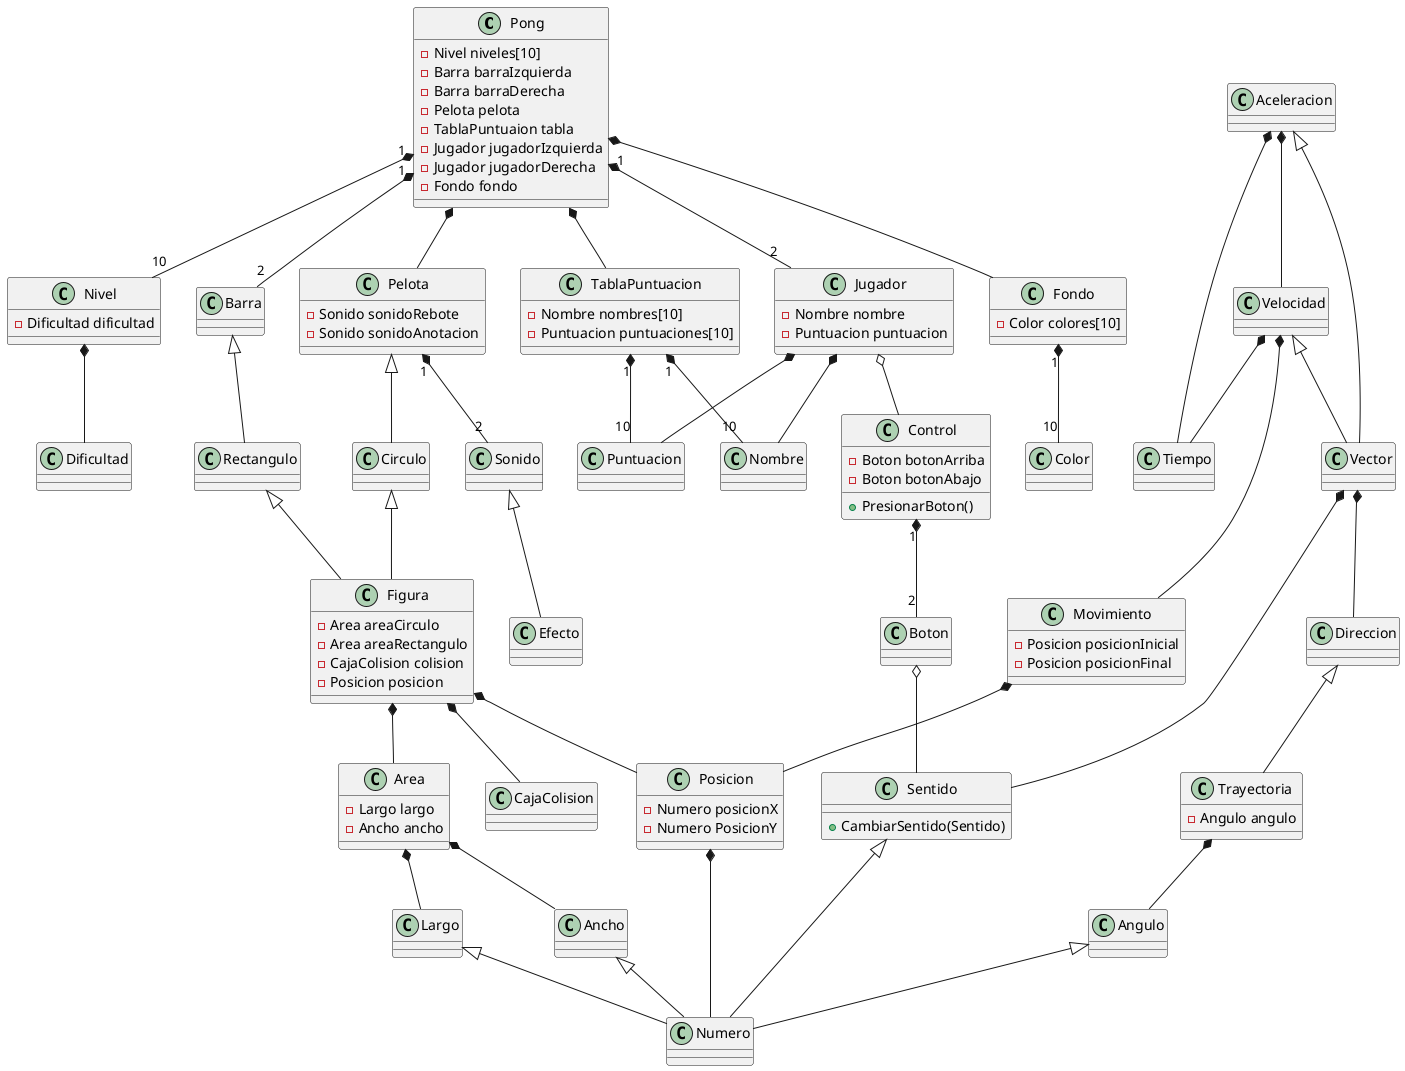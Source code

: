 @startuml Pong 
class Pong
class Jugador
class Fondo
class Sonido
class Efecto
class Nivel
Class Pelota
class Aceleracion
class Puntuacion
class Angulo
class Barra
class Velocidad
class Movimiento
class Control
class Boton
class TablaPuntuacion
class Color
class Dificultad
class Nombre
class Direccion
class Tiempo
class Circulo
class Figura
class Area
class Largo 
class Ancho
class Numero
class Posicion
class Sentido
class Rectangulo
class Trayectoria
class Vector
class CajaColision

Pong "1" *-- "2" Jugador
Pong *-- Fondo
Pong "1" *-- "10" Nivel
Pong *-- Pelota
Pong "1" *-- "2" Barra
Pong *-- TablaPuntuacion
Fondo "1" *-- "10" Color
Nivel *-- Dificultad

Pelota <|-- Circulo
Circulo <|-- Figura
Pelota "1" *-- "2" Sonido
Sonido <|-- Efecto
Velocidad *-- Movimiento
Aceleracion *-- Velocidad
Velocidad *-- Tiempo
Aceleracion *-- Tiempo
Vector *-- Direccion
Vector *-- Sentido
Trayectoria *-- Angulo
Sentido <|-- Numero
Angulo <|-- Numero

Barra <|-- Rectangulo
Area *-- Ancho
Area *-- Largo
Rectangulo <|-- Figura
Largo <|-- Numero
Ancho <|-- Numero
Figura *-- Posicion
Posicion *-- Numero
Movimiento *-- Posicion
Figura *-- Area
Direccion <|-- Trayectoria
Velocidad <|-- Vector
Aceleracion<|-- Vector
Figura *-- CajaColision

TablaPuntuacion "1" *-- "10" Puntuacion
TablaPuntuacion "1" *-- "10" Nombre
Jugador *-- Puntuacion
Jugador *-- Nombre
Jugador o-- Control
Control "1" *-- "2" Boton
Boton o-- Sentido

class Control {
+PresionarBoton()
}
class Sentido {
+CambiarSentido(Sentido)
}
class Pong {
-Nivel niveles[10]
-Barra barraIzquierda
-Barra barraDerecha
-Pelota pelota
-TablaPuntuaion tabla
-Jugador jugadorIzquierda
-Jugador jugadorDerecha
-Fondo fondo
}
class Nivel{
-Dificultad dificultad
}
class Pelota{
-Sonido sonidoRebote
-Sonido sonidoAnotacion
}

class TablaPuntuacion{
-Nombre nombres[10]
-Puntuacion puntuaciones[10]
}

class Jugador{
-Nombre nombre
-Puntuacion puntuacion
}
class Fondo {
-Color colores[10]
}
class Figura {
-Area areaCirculo
-Area areaRectangulo
-CajaColision colision
-Posicion posicion
}
class Control{
-Boton botonArriba
-Boton botonAbajo
}
class Posicion{
-Numero posicionX
-Numero PosicionY
}
class Area{
-Largo largo
-Ancho ancho
}
class Trayectoria{
-Angulo angulo
}
class Movimiento{
-Posicion posicionInicial
-Posicion posicionFinal
}


@enduml